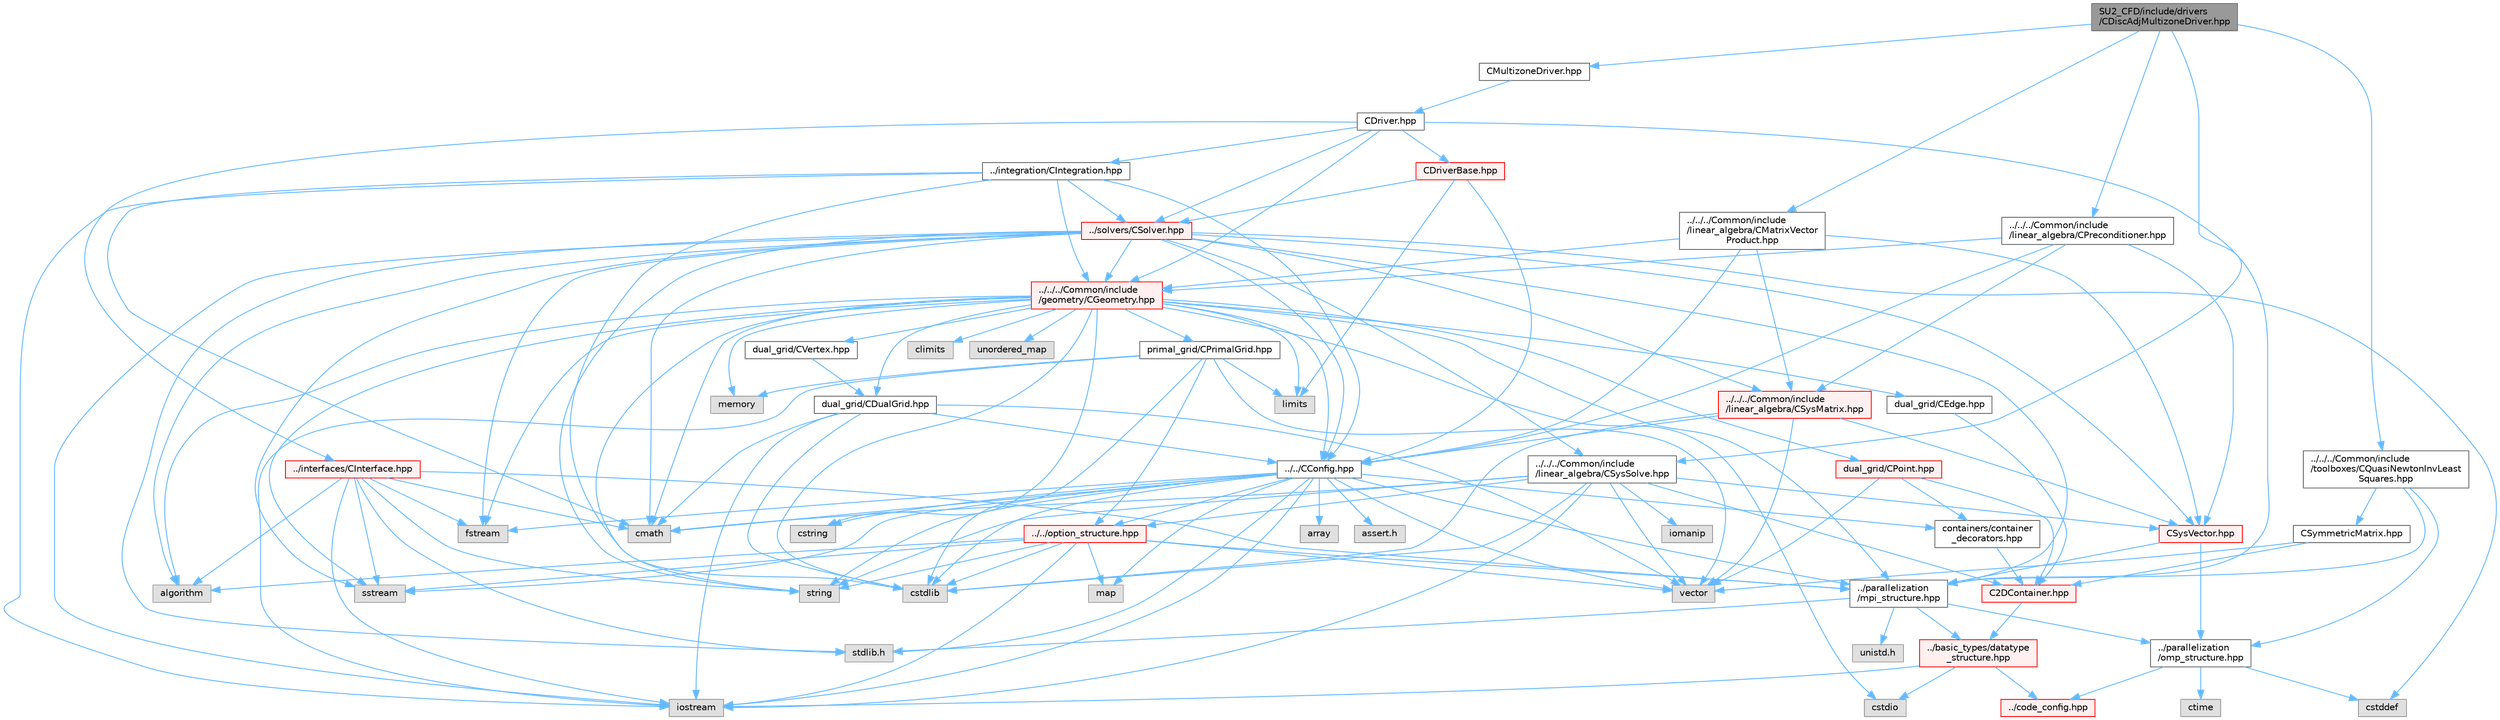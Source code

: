 digraph "SU2_CFD/include/drivers/CDiscAdjMultizoneDriver.hpp"
{
 // LATEX_PDF_SIZE
  bgcolor="transparent";
  edge [fontname=Helvetica,fontsize=10,labelfontname=Helvetica,labelfontsize=10];
  node [fontname=Helvetica,fontsize=10,shape=box,height=0.2,width=0.4];
  Node1 [id="Node000001",label="SU2_CFD/include/drivers\l/CDiscAdjMultizoneDriver.hpp",height=0.2,width=0.4,color="gray40", fillcolor="grey60", style="filled", fontcolor="black",tooltip=" "];
  Node1 -> Node2 [id="edge1_Node000001_Node000002",color="steelblue1",style="solid",tooltip=" "];
  Node2 [id="Node000002",label="CMultizoneDriver.hpp",height=0.2,width=0.4,color="grey40", fillcolor="white", style="filled",URL="$CMultizoneDriver_8hpp.html",tooltip="Headers of the main subroutines for driving single or multi-zone problems. The subroutines and functi..."];
  Node2 -> Node3 [id="edge2_Node000002_Node000003",color="steelblue1",style="solid",tooltip=" "];
  Node3 [id="Node000003",label="CDriver.hpp",height=0.2,width=0.4,color="grey40", fillcolor="white", style="filled",URL="$CDriver_8hpp.html",tooltip="Headers of the main subroutines for driving single or multi-zone problems. The subroutines and functi..."];
  Node3 -> Node4 [id="edge3_Node000003_Node000004",color="steelblue1",style="solid",tooltip=" "];
  Node4 [id="Node000004",label="../../../Common/include\l/geometry/CGeometry.hpp",height=0.2,width=0.4,color="red", fillcolor="#FFF0F0", style="filled",URL="$CGeometry_8hpp.html",tooltip="Headers of the main subroutines for creating the geometrical structure. The subroutines and functions..."];
  Node4 -> Node5 [id="edge4_Node000004_Node000005",color="steelblue1",style="solid",tooltip=" "];
  Node5 [id="Node000005",label="limits",height=0.2,width=0.4,color="grey60", fillcolor="#E0E0E0", style="filled",tooltip=" "];
  Node4 -> Node6 [id="edge5_Node000004_Node000006",color="steelblue1",style="solid",tooltip=" "];
  Node6 [id="Node000006",label="../parallelization\l/mpi_structure.hpp",height=0.2,width=0.4,color="grey40", fillcolor="white", style="filled",URL="$mpi__structure_8hpp.html",tooltip="Headers of the mpi interface for generalized datatypes. The subroutines and functions are in the mpi_..."];
  Node6 -> Node7 [id="edge6_Node000006_Node000007",color="steelblue1",style="solid",tooltip=" "];
  Node7 [id="Node000007",label="stdlib.h",height=0.2,width=0.4,color="grey60", fillcolor="#E0E0E0", style="filled",tooltip=" "];
  Node6 -> Node8 [id="edge7_Node000006_Node000008",color="steelblue1",style="solid",tooltip=" "];
  Node8 [id="Node000008",label="../basic_types/datatype\l_structure.hpp",height=0.2,width=0.4,color="red", fillcolor="#FFF0F0", style="filled",URL="$datatype__structure_8hpp.html",tooltip="Headers for generalized datatypes, defines an interface for AD types."];
  Node8 -> Node9 [id="edge8_Node000008_Node000009",color="steelblue1",style="solid",tooltip=" "];
  Node9 [id="Node000009",label="iostream",height=0.2,width=0.4,color="grey60", fillcolor="#E0E0E0", style="filled",tooltip=" "];
  Node8 -> Node11 [id="edge9_Node000008_Node000011",color="steelblue1",style="solid",tooltip=" "];
  Node11 [id="Node000011",label="cstdio",height=0.2,width=0.4,color="grey60", fillcolor="#E0E0E0", style="filled",tooltip=" "];
  Node8 -> Node12 [id="edge10_Node000008_Node000012",color="steelblue1",style="solid",tooltip=" "];
  Node12 [id="Node000012",label="../code_config.hpp",height=0.2,width=0.4,color="red", fillcolor="#FFF0F0", style="filled",URL="$code__config_8hpp.html",tooltip="Header file for collecting common macros, definitions and type configurations."];
  Node6 -> Node18 [id="edge11_Node000006_Node000018",color="steelblue1",style="solid",tooltip=" "];
  Node18 [id="Node000018",label="unistd.h",height=0.2,width=0.4,color="grey60", fillcolor="#E0E0E0", style="filled",tooltip=" "];
  Node6 -> Node15 [id="edge12_Node000006_Node000015",color="steelblue1",style="solid",tooltip=" "];
  Node15 [id="Node000015",label="../parallelization\l/omp_structure.hpp",height=0.2,width=0.4,color="grey40", fillcolor="white", style="filled",URL="$omp__structure_8hpp.html",tooltip="OpenMP interface header, provides compatibility functions if the code is built without OpenMP support..."];
  Node15 -> Node16 [id="edge13_Node000015_Node000016",color="steelblue1",style="solid",tooltip=" "];
  Node16 [id="Node000016",label="cstddef",height=0.2,width=0.4,color="grey60", fillcolor="#E0E0E0", style="filled",tooltip=" "];
  Node15 -> Node12 [id="edge14_Node000015_Node000012",color="steelblue1",style="solid",tooltip=" "];
  Node15 -> Node17 [id="edge15_Node000015_Node000017",color="steelblue1",style="solid",tooltip=" "];
  Node17 [id="Node000017",label="ctime",height=0.2,width=0.4,color="grey60", fillcolor="#E0E0E0", style="filled",tooltip=" "];
  Node4 -> Node19 [id="edge16_Node000004_Node000019",color="steelblue1",style="solid",tooltip=" "];
  Node19 [id="Node000019",label="string",height=0.2,width=0.4,color="grey60", fillcolor="#E0E0E0", style="filled",tooltip=" "];
  Node4 -> Node20 [id="edge17_Node000004_Node000020",color="steelblue1",style="solid",tooltip=" "];
  Node20 [id="Node000020",label="fstream",height=0.2,width=0.4,color="grey60", fillcolor="#E0E0E0", style="filled",tooltip=" "];
  Node4 -> Node21 [id="edge18_Node000004_Node000021",color="steelblue1",style="solid",tooltip=" "];
  Node21 [id="Node000021",label="sstream",height=0.2,width=0.4,color="grey60", fillcolor="#E0E0E0", style="filled",tooltip=" "];
  Node4 -> Node22 [id="edge19_Node000004_Node000022",color="steelblue1",style="solid",tooltip=" "];
  Node22 [id="Node000022",label="cmath",height=0.2,width=0.4,color="grey60", fillcolor="#E0E0E0", style="filled",tooltip=" "];
  Node4 -> Node23 [id="edge20_Node000004_Node000023",color="steelblue1",style="solid",tooltip=" "];
  Node23 [id="Node000023",label="algorithm",height=0.2,width=0.4,color="grey60", fillcolor="#E0E0E0", style="filled",tooltip=" "];
  Node4 -> Node24 [id="edge21_Node000004_Node000024",color="steelblue1",style="solid",tooltip=" "];
  Node24 [id="Node000024",label="cstring",height=0.2,width=0.4,color="grey60", fillcolor="#E0E0E0", style="filled",tooltip=" "];
  Node4 -> Node11 [id="edge22_Node000004_Node000011",color="steelblue1",style="solid",tooltip=" "];
  Node4 -> Node25 [id="edge23_Node000004_Node000025",color="steelblue1",style="solid",tooltip=" "];
  Node25 [id="Node000025",label="cstdlib",height=0.2,width=0.4,color="grey60", fillcolor="#E0E0E0", style="filled",tooltip=" "];
  Node4 -> Node26 [id="edge24_Node000004_Node000026",color="steelblue1",style="solid",tooltip=" "];
  Node26 [id="Node000026",label="climits",height=0.2,width=0.4,color="grey60", fillcolor="#E0E0E0", style="filled",tooltip=" "];
  Node4 -> Node27 [id="edge25_Node000004_Node000027",color="steelblue1",style="solid",tooltip=" "];
  Node27 [id="Node000027",label="memory",height=0.2,width=0.4,color="grey60", fillcolor="#E0E0E0", style="filled",tooltip=" "];
  Node4 -> Node28 [id="edge26_Node000004_Node000028",color="steelblue1",style="solid",tooltip=" "];
  Node28 [id="Node000028",label="unordered_map",height=0.2,width=0.4,color="grey60", fillcolor="#E0E0E0", style="filled",tooltip=" "];
  Node4 -> Node29 [id="edge27_Node000004_Node000029",color="steelblue1",style="solid",tooltip=" "];
  Node29 [id="Node000029",label="primal_grid/CPrimalGrid.hpp",height=0.2,width=0.4,color="grey40", fillcolor="white", style="filled",URL="$CPrimalGrid_8hpp.html",tooltip="Headers of the main subroutines for storing the primal grid structure. The subroutines and functions ..."];
  Node29 -> Node9 [id="edge28_Node000029_Node000009",color="steelblue1",style="solid",tooltip=" "];
  Node29 -> Node30 [id="edge29_Node000029_Node000030",color="steelblue1",style="solid",tooltip=" "];
  Node30 [id="Node000030",label="vector",height=0.2,width=0.4,color="grey60", fillcolor="#E0E0E0", style="filled",tooltip=" "];
  Node29 -> Node5 [id="edge30_Node000029_Node000005",color="steelblue1",style="solid",tooltip=" "];
  Node29 -> Node25 [id="edge31_Node000029_Node000025",color="steelblue1",style="solid",tooltip=" "];
  Node29 -> Node27 [id="edge32_Node000029_Node000027",color="steelblue1",style="solid",tooltip=" "];
  Node29 -> Node31 [id="edge33_Node000029_Node000031",color="steelblue1",style="solid",tooltip=" "];
  Node31 [id="Node000031",label="../../option_structure.hpp",height=0.2,width=0.4,color="red", fillcolor="#FFF0F0", style="filled",URL="$option__structure_8hpp.html",tooltip="Defines classes for referencing options for easy input in CConfig."];
  Node31 -> Node6 [id="edge34_Node000031_Node000006",color="steelblue1",style="solid",tooltip=" "];
  Node31 -> Node9 [id="edge35_Node000031_Node000009",color="steelblue1",style="solid",tooltip=" "];
  Node31 -> Node21 [id="edge36_Node000031_Node000021",color="steelblue1",style="solid",tooltip=" "];
  Node31 -> Node19 [id="edge37_Node000031_Node000019",color="steelblue1",style="solid",tooltip=" "];
  Node31 -> Node30 [id="edge38_Node000031_Node000030",color="steelblue1",style="solid",tooltip=" "];
  Node31 -> Node32 [id="edge39_Node000031_Node000032",color="steelblue1",style="solid",tooltip=" "];
  Node32 [id="Node000032",label="map",height=0.2,width=0.4,color="grey60", fillcolor="#E0E0E0", style="filled",tooltip=" "];
  Node31 -> Node25 [id="edge40_Node000031_Node000025",color="steelblue1",style="solid",tooltip=" "];
  Node31 -> Node23 [id="edge41_Node000031_Node000023",color="steelblue1",style="solid",tooltip=" "];
  Node4 -> Node34 [id="edge42_Node000004_Node000034",color="steelblue1",style="solid",tooltip=" "];
  Node34 [id="Node000034",label="dual_grid/CDualGrid.hpp",height=0.2,width=0.4,color="grey40", fillcolor="white", style="filled",URL="$CDualGrid_8hpp.html",tooltip="Headers of the main subroutines for doing the complete dual grid structure. The subroutines and funct..."];
  Node34 -> Node22 [id="edge43_Node000034_Node000022",color="steelblue1",style="solid",tooltip=" "];
  Node34 -> Node9 [id="edge44_Node000034_Node000009",color="steelblue1",style="solid",tooltip=" "];
  Node34 -> Node25 [id="edge45_Node000034_Node000025",color="steelblue1",style="solid",tooltip=" "];
  Node34 -> Node30 [id="edge46_Node000034_Node000030",color="steelblue1",style="solid",tooltip=" "];
  Node34 -> Node35 [id="edge47_Node000034_Node000035",color="steelblue1",style="solid",tooltip=" "];
  Node35 [id="Node000035",label="../../CConfig.hpp",height=0.2,width=0.4,color="grey40", fillcolor="white", style="filled",URL="$CConfig_8hpp.html",tooltip="All the information about the definition of the physical problem. The subroutines and functions are i..."];
  Node35 -> Node6 [id="edge48_Node000035_Node000006",color="steelblue1",style="solid",tooltip=" "];
  Node35 -> Node9 [id="edge49_Node000035_Node000009",color="steelblue1",style="solid",tooltip=" "];
  Node35 -> Node25 [id="edge50_Node000035_Node000025",color="steelblue1",style="solid",tooltip=" "];
  Node35 -> Node20 [id="edge51_Node000035_Node000020",color="steelblue1",style="solid",tooltip=" "];
  Node35 -> Node21 [id="edge52_Node000035_Node000021",color="steelblue1",style="solid",tooltip=" "];
  Node35 -> Node19 [id="edge53_Node000035_Node000019",color="steelblue1",style="solid",tooltip=" "];
  Node35 -> Node24 [id="edge54_Node000035_Node000024",color="steelblue1",style="solid",tooltip=" "];
  Node35 -> Node30 [id="edge55_Node000035_Node000030",color="steelblue1",style="solid",tooltip=" "];
  Node35 -> Node36 [id="edge56_Node000035_Node000036",color="steelblue1",style="solid",tooltip=" "];
  Node36 [id="Node000036",label="array",height=0.2,width=0.4,color="grey60", fillcolor="#E0E0E0", style="filled",tooltip=" "];
  Node35 -> Node7 [id="edge57_Node000035_Node000007",color="steelblue1",style="solid",tooltip=" "];
  Node35 -> Node22 [id="edge58_Node000035_Node000022",color="steelblue1",style="solid",tooltip=" "];
  Node35 -> Node32 [id="edge59_Node000035_Node000032",color="steelblue1",style="solid",tooltip=" "];
  Node35 -> Node37 [id="edge60_Node000035_Node000037",color="steelblue1",style="solid",tooltip=" "];
  Node37 [id="Node000037",label="assert.h",height=0.2,width=0.4,color="grey60", fillcolor="#E0E0E0", style="filled",tooltip=" "];
  Node35 -> Node31 [id="edge61_Node000035_Node000031",color="steelblue1",style="solid",tooltip=" "];
  Node35 -> Node38 [id="edge62_Node000035_Node000038",color="steelblue1",style="solid",tooltip=" "];
  Node38 [id="Node000038",label="containers/container\l_decorators.hpp",height=0.2,width=0.4,color="grey40", fillcolor="white", style="filled",URL="$container__decorators_8hpp.html",tooltip="Collection of small classes that decorate C2DContainer to augment its functionality,..."];
  Node38 -> Node39 [id="edge63_Node000038_Node000039",color="steelblue1",style="solid",tooltip=" "];
  Node39 [id="Node000039",label="C2DContainer.hpp",height=0.2,width=0.4,color="red", fillcolor="#FFF0F0", style="filled",URL="$C2DContainer_8hpp.html",tooltip="A templated vector/matrix object."];
  Node39 -> Node8 [id="edge64_Node000039_Node000008",color="steelblue1",style="solid",tooltip=" "];
  Node4 -> Node48 [id="edge65_Node000004_Node000048",color="steelblue1",style="solid",tooltip=" "];
  Node48 [id="Node000048",label="dual_grid/CPoint.hpp",height=0.2,width=0.4,color="red", fillcolor="#FFF0F0", style="filled",URL="$CPoint_8hpp.html",tooltip="Declaration of the point class that stores geometric and adjacency information for dual control volum..."];
  Node48 -> Node39 [id="edge66_Node000048_Node000039",color="steelblue1",style="solid",tooltip=" "];
  Node48 -> Node38 [id="edge67_Node000048_Node000038",color="steelblue1",style="solid",tooltip=" "];
  Node48 -> Node30 [id="edge68_Node000048_Node000030",color="steelblue1",style="solid",tooltip=" "];
  Node4 -> Node53 [id="edge69_Node000004_Node000053",color="steelblue1",style="solid",tooltip=" "];
  Node53 [id="Node000053",label="dual_grid/CEdge.hpp",height=0.2,width=0.4,color="grey40", fillcolor="white", style="filled",URL="$CEdge_8hpp.html",tooltip="Declaration of the edge class CEdge.cpp file."];
  Node53 -> Node39 [id="edge70_Node000053_Node000039",color="steelblue1",style="solid",tooltip=" "];
  Node4 -> Node54 [id="edge71_Node000004_Node000054",color="steelblue1",style="solid",tooltip=" "];
  Node54 [id="Node000054",label="dual_grid/CVertex.hpp",height=0.2,width=0.4,color="grey40", fillcolor="white", style="filled",URL="$CVertex_8hpp.html",tooltip="Headers of the main subroutines for doing the complete dual grid structure. The subroutines and funct..."];
  Node54 -> Node34 [id="edge72_Node000054_Node000034",color="steelblue1",style="solid",tooltip=" "];
  Node4 -> Node35 [id="edge73_Node000004_Node000035",color="steelblue1",style="solid",tooltip=" "];
  Node3 -> Node6 [id="edge74_Node000003_Node000006",color="steelblue1",style="solid",tooltip=" "];
  Node3 -> Node61 [id="edge75_Node000003_Node000061",color="steelblue1",style="solid",tooltip=" "];
  Node61 [id="Node000061",label="../integration/CIntegration.hpp",height=0.2,width=0.4,color="grey40", fillcolor="white", style="filled",URL="$CIntegration_8hpp.html",tooltip="Declaration of the main routines to orchestrate space and time integration."];
  Node61 -> Node22 [id="edge76_Node000061_Node000022",color="steelblue1",style="solid",tooltip=" "];
  Node61 -> Node9 [id="edge77_Node000061_Node000009",color="steelblue1",style="solid",tooltip=" "];
  Node61 -> Node25 [id="edge78_Node000061_Node000025",color="steelblue1",style="solid",tooltip=" "];
  Node61 -> Node62 [id="edge79_Node000061_Node000062",color="steelblue1",style="solid",tooltip=" "];
  Node62 [id="Node000062",label="../solvers/CSolver.hpp",height=0.2,width=0.4,color="red", fillcolor="#FFF0F0", style="filled",URL="$CSolver_8hpp.html",tooltip="Headers of the CSolver class which is inherited by all of the other solvers."];
  Node62 -> Node6 [id="edge80_Node000062_Node000006",color="steelblue1",style="solid",tooltip=" "];
  Node62 -> Node22 [id="edge81_Node000062_Node000022",color="steelblue1",style="solid",tooltip=" "];
  Node62 -> Node16 [id="edge82_Node000062_Node000016",color="steelblue1",style="solid",tooltip=" "];
  Node62 -> Node19 [id="edge83_Node000062_Node000019",color="steelblue1",style="solid",tooltip=" "];
  Node62 -> Node20 [id="edge84_Node000062_Node000020",color="steelblue1",style="solid",tooltip=" "];
  Node62 -> Node21 [id="edge85_Node000062_Node000021",color="steelblue1",style="solid",tooltip=" "];
  Node62 -> Node23 [id="edge86_Node000062_Node000023",color="steelblue1",style="solid",tooltip=" "];
  Node62 -> Node9 [id="edge87_Node000062_Node000009",color="steelblue1",style="solid",tooltip=" "];
  Node62 -> Node7 [id="edge88_Node000062_Node000007",color="steelblue1",style="solid",tooltip=" "];
  Node62 -> Node4 [id="edge89_Node000062_Node000004",color="steelblue1",style="solid",tooltip=" "];
  Node62 -> Node35 [id="edge90_Node000062_Node000035",color="steelblue1",style="solid",tooltip=" "];
  Node62 -> Node77 [id="edge91_Node000062_Node000077",color="steelblue1",style="solid",tooltip=" "];
  Node77 [id="Node000077",label="../../../Common/include\l/linear_algebra/CSysMatrix.hpp",height=0.2,width=0.4,color="red", fillcolor="#FFF0F0", style="filled",URL="$CSysMatrix_8hpp.html",tooltip="Declaration of the block-sparse matrix class. The implemtation is in CSysMatrix.cpp."];
  Node77 -> Node35 [id="edge92_Node000077_Node000035",color="steelblue1",style="solid",tooltip=" "];
  Node77 -> Node78 [id="edge93_Node000077_Node000078",color="steelblue1",style="solid",tooltip=" "];
  Node78 [id="Node000078",label="CSysVector.hpp",height=0.2,width=0.4,color="red", fillcolor="#FFF0F0", style="filled",URL="$CSysVector_8hpp.html",tooltip="Declararion and inlines of the vector class used in the solution of large, distributed,..."];
  Node78 -> Node6 [id="edge94_Node000078_Node000006",color="steelblue1",style="solid",tooltip=" "];
  Node78 -> Node15 [id="edge95_Node000078_Node000015",color="steelblue1",style="solid",tooltip=" "];
  Node77 -> Node25 [id="edge96_Node000077_Node000025",color="steelblue1",style="solid",tooltip=" "];
  Node77 -> Node30 [id="edge97_Node000077_Node000030",color="steelblue1",style="solid",tooltip=" "];
  Node62 -> Node78 [id="edge98_Node000062_Node000078",color="steelblue1",style="solid",tooltip=" "];
  Node62 -> Node81 [id="edge99_Node000062_Node000081",color="steelblue1",style="solid",tooltip=" "];
  Node81 [id="Node000081",label="../../../Common/include\l/linear_algebra/CSysSolve.hpp",height=0.2,width=0.4,color="grey40", fillcolor="white", style="filled",URL="$CSysSolve_8hpp.html",tooltip="Headers for the classes related to linear solvers (CG, FGMRES, etc) The subroutines and functions are..."];
  Node81 -> Node39 [id="edge100_Node000081_Node000039",color="steelblue1",style="solid",tooltip=" "];
  Node81 -> Node22 [id="edge101_Node000081_Node000022",color="steelblue1",style="solid",tooltip=" "];
  Node81 -> Node30 [id="edge102_Node000081_Node000030",color="steelblue1",style="solid",tooltip=" "];
  Node81 -> Node9 [id="edge103_Node000081_Node000009",color="steelblue1",style="solid",tooltip=" "];
  Node81 -> Node25 [id="edge104_Node000081_Node000025",color="steelblue1",style="solid",tooltip=" "];
  Node81 -> Node82 [id="edge105_Node000081_Node000082",color="steelblue1",style="solid",tooltip=" "];
  Node82 [id="Node000082",label="iomanip",height=0.2,width=0.4,color="grey60", fillcolor="#E0E0E0", style="filled",tooltip=" "];
  Node81 -> Node19 [id="edge106_Node000081_Node000019",color="steelblue1",style="solid",tooltip=" "];
  Node81 -> Node78 [id="edge107_Node000081_Node000078",color="steelblue1",style="solid",tooltip=" "];
  Node81 -> Node31 [id="edge108_Node000081_Node000031",color="steelblue1",style="solid",tooltip=" "];
  Node61 -> Node4 [id="edge109_Node000061_Node000004",color="steelblue1",style="solid",tooltip=" "];
  Node61 -> Node35 [id="edge110_Node000061_Node000035",color="steelblue1",style="solid",tooltip=" "];
  Node3 -> Node91 [id="edge111_Node000003_Node000091",color="steelblue1",style="solid",tooltip=" "];
  Node91 [id="Node000091",label="../interfaces/CInterface.hpp",height=0.2,width=0.4,color="red", fillcolor="#FFF0F0", style="filled",URL="$CInterface_8hpp.html",tooltip="Declarations and inlines of the transfer structure. The subroutines and functions are in the physics ..."];
  Node91 -> Node6 [id="edge112_Node000091_Node000006",color="steelblue1",style="solid",tooltip=" "];
  Node91 -> Node22 [id="edge113_Node000091_Node000022",color="steelblue1",style="solid",tooltip=" "];
  Node91 -> Node19 [id="edge114_Node000091_Node000019",color="steelblue1",style="solid",tooltip=" "];
  Node91 -> Node20 [id="edge115_Node000091_Node000020",color="steelblue1",style="solid",tooltip=" "];
  Node91 -> Node21 [id="edge116_Node000091_Node000021",color="steelblue1",style="solid",tooltip=" "];
  Node91 -> Node23 [id="edge117_Node000091_Node000023",color="steelblue1",style="solid",tooltip=" "];
  Node91 -> Node9 [id="edge118_Node000091_Node000009",color="steelblue1",style="solid",tooltip=" "];
  Node91 -> Node7 [id="edge119_Node000091_Node000007",color="steelblue1",style="solid",tooltip=" "];
  Node3 -> Node62 [id="edge120_Node000003_Node000062",color="steelblue1",style="solid",tooltip=" "];
  Node3 -> Node92 [id="edge121_Node000003_Node000092",color="steelblue1",style="solid",tooltip=" "];
  Node92 [id="Node000092",label="CDriverBase.hpp",height=0.2,width=0.4,color="red", fillcolor="#FFF0F0", style="filled",URL="$CDriverBase_8hpp.html",tooltip="Base class for all drivers."];
  Node92 -> Node5 [id="edge122_Node000092_Node000005",color="steelblue1",style="solid",tooltip=" "];
  Node92 -> Node35 [id="edge123_Node000092_Node000035",color="steelblue1",style="solid",tooltip=" "];
  Node92 -> Node62 [id="edge124_Node000092_Node000062",color="steelblue1",style="solid",tooltip=" "];
  Node1 -> Node100 [id="edge125_Node000001_Node000100",color="steelblue1",style="solid",tooltip=" "];
  Node100 [id="Node000100",label="../../../Common/include\l/toolboxes/CQuasiNewtonInvLeast\lSquares.hpp",height=0.2,width=0.4,color="grey40", fillcolor="white", style="filled",URL="$CQuasiNewtonInvLeastSquares_8hpp.html",tooltip="Implements a method to accelerate and stabilize the convergence of fixed point iterations,..."];
  Node100 -> Node15 [id="edge126_Node000100_Node000015",color="steelblue1",style="solid",tooltip=" "];
  Node100 -> Node6 [id="edge127_Node000100_Node000006",color="steelblue1",style="solid",tooltip=" "];
  Node100 -> Node101 [id="edge128_Node000100_Node000101",color="steelblue1",style="solid",tooltip=" "];
  Node101 [id="Node000101",label="CSymmetricMatrix.hpp",height=0.2,width=0.4,color="grey40", fillcolor="white", style="filled",URL="$CSymmetricMatrix_8hpp.html",tooltip="Dense symmetric matrix, used for example in RBF interpolation."];
  Node101 -> Node30 [id="edge129_Node000101_Node000030",color="steelblue1",style="solid",tooltip=" "];
  Node101 -> Node39 [id="edge130_Node000101_Node000039",color="steelblue1",style="solid",tooltip=" "];
  Node1 -> Node102 [id="edge131_Node000001_Node000102",color="steelblue1",style="solid",tooltip=" "];
  Node102 [id="Node000102",label="../../../Common/include\l/linear_algebra/CPreconditioner.hpp",height=0.2,width=0.4,color="grey40", fillcolor="white", style="filled",URL="$CPreconditioner_8hpp.html",tooltip="Classes related to linear preconditioner wrappers. The actual operations are currently implemented mo..."];
  Node102 -> Node35 [id="edge132_Node000102_Node000035",color="steelblue1",style="solid",tooltip=" "];
  Node102 -> Node4 [id="edge133_Node000102_Node000004",color="steelblue1",style="solid",tooltip=" "];
  Node102 -> Node78 [id="edge134_Node000102_Node000078",color="steelblue1",style="solid",tooltip=" "];
  Node102 -> Node77 [id="edge135_Node000102_Node000077",color="steelblue1",style="solid",tooltip=" "];
  Node1 -> Node103 [id="edge136_Node000001_Node000103",color="steelblue1",style="solid",tooltip=" "];
  Node103 [id="Node000103",label="../../../Common/include\l/linear_algebra/CMatrixVector\lProduct.hpp",height=0.2,width=0.4,color="grey40", fillcolor="white", style="filled",URL="$CMatrixVectorProduct_8hpp.html",tooltip="Headers for the classes related to sparse matrix-vector product wrappers. The actual operations are c..."];
  Node103 -> Node35 [id="edge137_Node000103_Node000035",color="steelblue1",style="solid",tooltip=" "];
  Node103 -> Node4 [id="edge138_Node000103_Node000004",color="steelblue1",style="solid",tooltip=" "];
  Node103 -> Node78 [id="edge139_Node000103_Node000078",color="steelblue1",style="solid",tooltip=" "];
  Node103 -> Node77 [id="edge140_Node000103_Node000077",color="steelblue1",style="solid",tooltip=" "];
  Node1 -> Node81 [id="edge141_Node000001_Node000081",color="steelblue1",style="solid",tooltip=" "];
}
